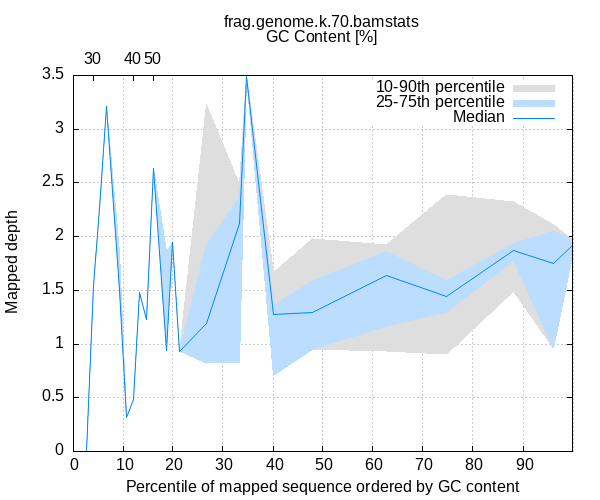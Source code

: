 
            set terminal png size 600,500 truecolor
            set output "frag.genome.k.70/gc-depth.png"
            set grid xtics ytics y2tics back lc rgb "#cccccc"
            set ylabel "Mapped depth"
            set xlabel "Percentile of mapped sequence ordered by GC content"
            set x2label "GC Content [%]"
            set title "frag.genome.k.70.bamstats"
            set x2tics ("30" 4.000,"40" 12.000,"50" 16.000)
            set xtics nomirror
            set xrange [0.1:99.9]

            plot '-' using 1:2:3 with filledcurve lt 1 lc rgb "#dedede" t '10-90th percentile' , \
                 '-' using 1:2:3 with filledcurve lt 1 lc rgb "#bbdeff" t '25-75th percentile' , \
                 '-' using 1:2 with lines lc rgb "#0084ff" t 'Median'
        2.667	0.000	0.000
4.000	1.545	1.545
5.333	2.265	2.265
6.667	3.210	3.210
9.333	1.505	1.855
10.667	0.320	0.320
12.000	0.485	0.485
13.333	1.480	1.480
14.667	1.230	1.230
16.000	2.630	2.630
18.667	0.940	1.860
20.000	1.945	1.945
21.333	0.935	0.935
26.667	0.815	3.230
33.333	0.825	2.490
34.667	3.490	3.490
40.000	0.705	1.665
48.000	0.950	1.980
62.667	0.930	1.925
74.667	0.905	2.395
88.000	1.490	2.325
96.000	0.955	2.115
100.000	1.865	1.970
end
2.667	0.000	0.000
4.000	1.545	1.545
5.333	2.265	2.265
6.667	3.210	3.210
9.333	1.505	1.855
10.667	0.320	0.320
12.000	0.485	0.485
13.333	1.480	1.480
14.667	1.230	1.230
16.000	2.630	2.630
18.667	0.940	1.860
20.000	1.945	1.945
21.333	0.935	0.935
26.667	0.815	1.930
33.333	0.825	2.365
34.667	3.490	3.490
40.000	0.705	1.355
48.000	0.950	1.590
62.667	1.160	1.865
74.667	1.290	1.595
88.000	1.775	1.935
96.000	0.955	2.055
100.000	1.865	1.970
end
2.667	0.000
4.000	1.545
5.333	2.265
6.667	3.210
9.333	1.505
10.667	0.320
12.000	0.485
13.333	1.480
14.667	1.230
16.000	2.630
18.667	0.940
20.000	1.945
21.333	0.935
26.667	1.190
33.333	2.125
34.667	3.490
40.000	1.275
48.000	1.295
62.667	1.640
74.667	1.440
88.000	1.875
96.000	1.750
100.000	1.925
end
